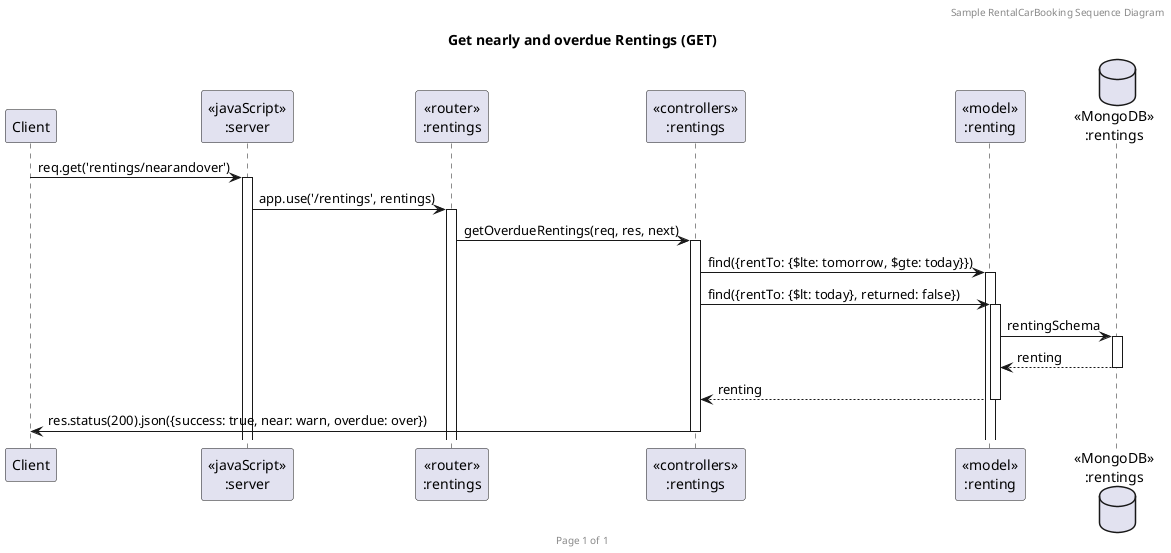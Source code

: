 @startuml Get overdue Renting
header Sample RentalCarBooking Sequence Diagram
footer Page %page% of %lastpage%
title "Get nearly and overdue Rentings (GET)"

participant "Client" as client
participant "<<javaScript>>\n:server" as server
participant "<<router>>\n:rentings" as routerRenting
participant "<<controllers>>\n:rentings" as controllersRenting
participant "<<model>>\n:renting" as modelRenting
database "<<MongoDB>>\n:rentings" as rentingDatabase

client->server ++:req.get('rentings/nearandover')
server->routerRenting ++:app.use('/rentings', rentings)
routerRenting -> controllersRenting ++: getOverdueRentings(req, res, next)
controllersRenting->modelRenting ++: find({rentTo: {$lte: tomorrow, $gte: today}})
controllersRenting->modelRenting ++: find({rentTo: {$lt: today}, returned: false})

modelRenting ->rentingDatabase ++: rentingSchema
rentingDatabase --> modelRenting --: renting
controllersRenting <-- modelRenting --: renting
controllersRenting->client --: res.status(200).json({success: true, near: warn, overdue: over})
@enduml